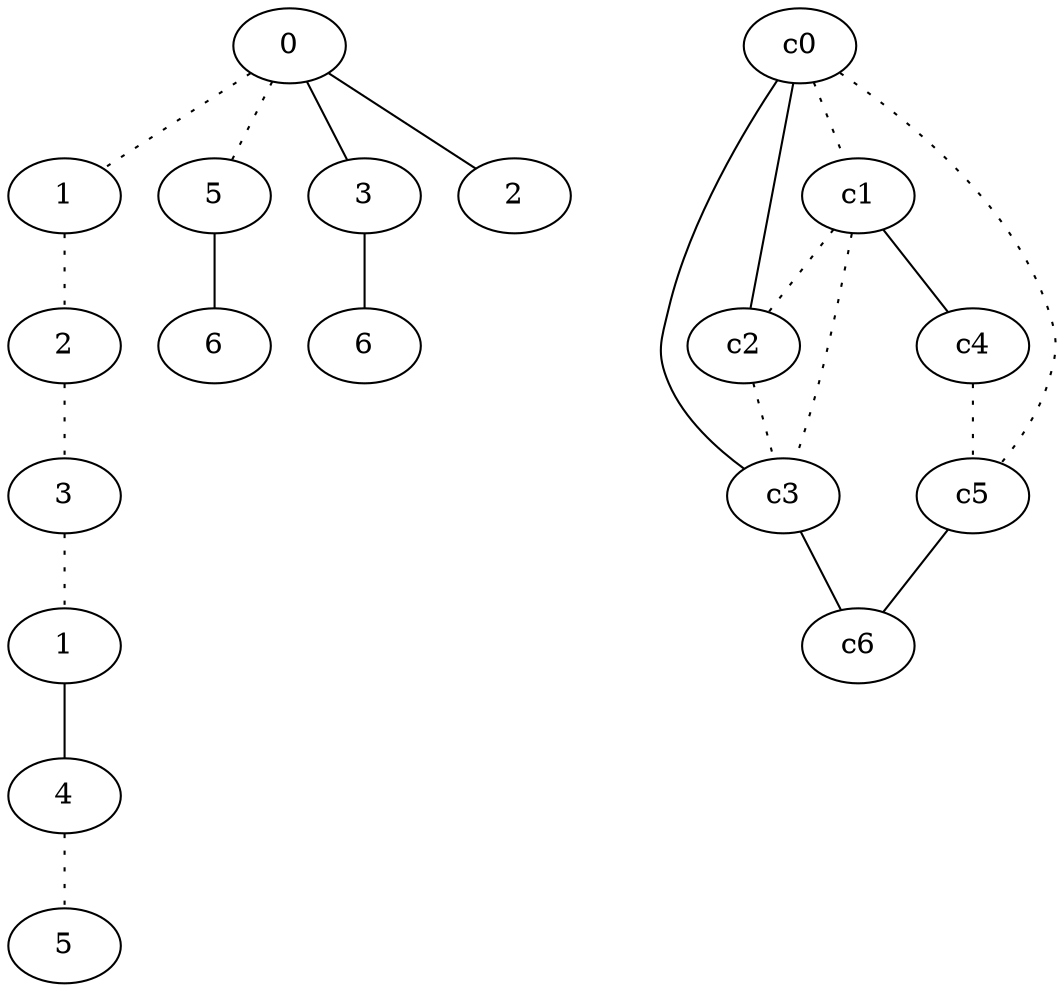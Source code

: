 graph {
a0[label=0];
a1[label=1];
a2[label=2];
a3[label=3];
a4[label=1];
a5[label=4];
a6[label=5];
a7[label=5];
a8[label=6];
a9[label=3];
a10[label=6];
a11[label=2];
a0 -- a1 [style=dotted];
a0 -- a7 [style=dotted];
a0 -- a9;
a0 -- a11;
a1 -- a2 [style=dotted];
a2 -- a3 [style=dotted];
a3 -- a4 [style=dotted];
a4 -- a5;
a5 -- a6 [style=dotted];
a7 -- a8;
a9 -- a10;
c0 -- c1 [style=dotted];
c0 -- c2;
c0 -- c3;
c0 -- c5 [style=dotted];
c1 -- c2 [style=dotted];
c1 -- c3 [style=dotted];
c1 -- c4;
c2 -- c3 [style=dotted];
c3 -- c6;
c4 -- c5 [style=dotted];
c5 -- c6;
}
